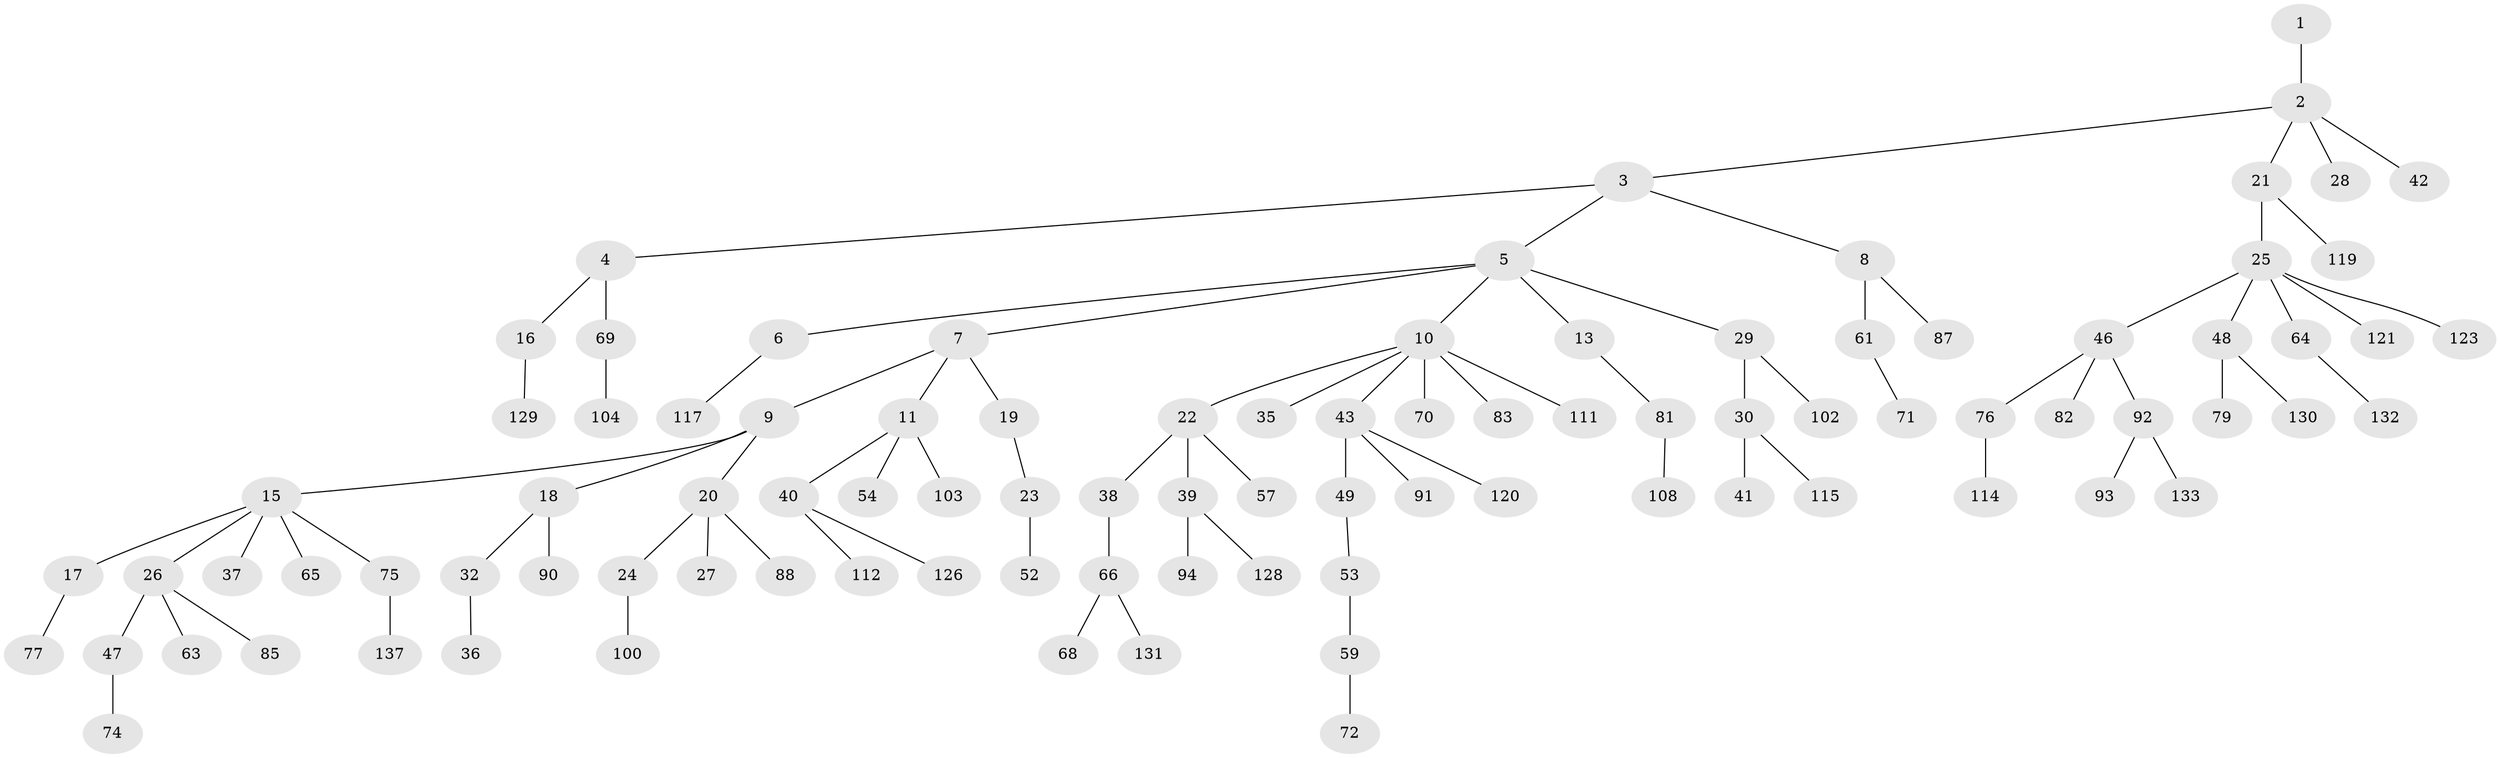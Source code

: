 // original degree distribution, {1: 0.4744525547445255, 6: 0.021897810218978103, 4: 0.08029197080291971, 3: 0.10948905109489052, 7: 0.0072992700729927005, 2: 0.2846715328467153, 5: 0.021897810218978103}
// Generated by graph-tools (version 1.1) at 2025/11/02/27/25 16:11:28]
// undirected, 95 vertices, 94 edges
graph export_dot {
graph [start="1"]
  node [color=gray90,style=filled];
  1;
  2 [super="+34"];
  3;
  4 [super="+56"];
  5 [super="+122"];
  6 [super="+113"];
  7 [super="+50"];
  8;
  9 [super="+110"];
  10 [super="+12"];
  11 [super="+14"];
  13 [super="+99"];
  15 [super="+51"];
  16 [super="+31"];
  17 [super="+136"];
  18 [super="+60"];
  19;
  20 [super="+118"];
  21 [super="+80"];
  22;
  23;
  24 [super="+105"];
  25 [super="+33"];
  26;
  27;
  28 [super="+44"];
  29 [super="+116"];
  30 [super="+62"];
  32 [super="+109"];
  35;
  36;
  37 [super="+98"];
  38;
  39 [super="+86"];
  40 [super="+55"];
  41 [super="+124"];
  42 [super="+73"];
  43 [super="+45"];
  46 [super="+78"];
  47;
  48 [super="+58"];
  49;
  52;
  53;
  54 [super="+95"];
  57 [super="+89"];
  59;
  61;
  63;
  64 [super="+101"];
  65;
  66 [super="+67"];
  68;
  69;
  70;
  71 [super="+84"];
  72;
  74;
  75 [super="+106"];
  76;
  77;
  79;
  81;
  82;
  83;
  85 [super="+96"];
  87 [super="+135"];
  88;
  90;
  91 [super="+125"];
  92 [super="+97"];
  93;
  94;
  100 [super="+107"];
  102;
  103;
  104;
  108;
  111;
  112 [super="+134"];
  114;
  115 [super="+127"];
  117;
  119;
  120;
  121;
  123;
  126;
  128;
  129;
  130;
  131;
  132;
  133;
  137;
  1 -- 2;
  2 -- 3;
  2 -- 21;
  2 -- 28;
  2 -- 42;
  3 -- 4;
  3 -- 5;
  3 -- 8;
  4 -- 16;
  4 -- 69;
  5 -- 6;
  5 -- 7;
  5 -- 10;
  5 -- 13;
  5 -- 29;
  6 -- 117;
  7 -- 9;
  7 -- 11;
  7 -- 19;
  8 -- 61;
  8 -- 87;
  9 -- 15;
  9 -- 18;
  9 -- 20;
  10 -- 22;
  10 -- 35;
  10 -- 43;
  10 -- 70;
  10 -- 83;
  10 -- 111;
  11 -- 40;
  11 -- 54;
  11 -- 103;
  13 -- 81;
  15 -- 17;
  15 -- 26;
  15 -- 37;
  15 -- 65;
  15 -- 75;
  16 -- 129;
  17 -- 77;
  18 -- 32;
  18 -- 90;
  19 -- 23;
  20 -- 24;
  20 -- 27;
  20 -- 88;
  21 -- 25;
  21 -- 119;
  22 -- 38;
  22 -- 39;
  22 -- 57;
  23 -- 52;
  24 -- 100;
  25 -- 46;
  25 -- 48;
  25 -- 64;
  25 -- 123;
  25 -- 121;
  26 -- 47;
  26 -- 63;
  26 -- 85;
  29 -- 30;
  29 -- 102;
  30 -- 41;
  30 -- 115;
  32 -- 36;
  38 -- 66;
  39 -- 94;
  39 -- 128;
  40 -- 112;
  40 -- 126;
  43 -- 91;
  43 -- 120;
  43 -- 49;
  46 -- 76;
  46 -- 92;
  46 -- 82;
  47 -- 74;
  48 -- 79;
  48 -- 130;
  49 -- 53;
  53 -- 59;
  59 -- 72;
  61 -- 71;
  64 -- 132;
  66 -- 68;
  66 -- 131;
  69 -- 104;
  75 -- 137;
  76 -- 114;
  81 -- 108;
  92 -- 93;
  92 -- 133;
}
